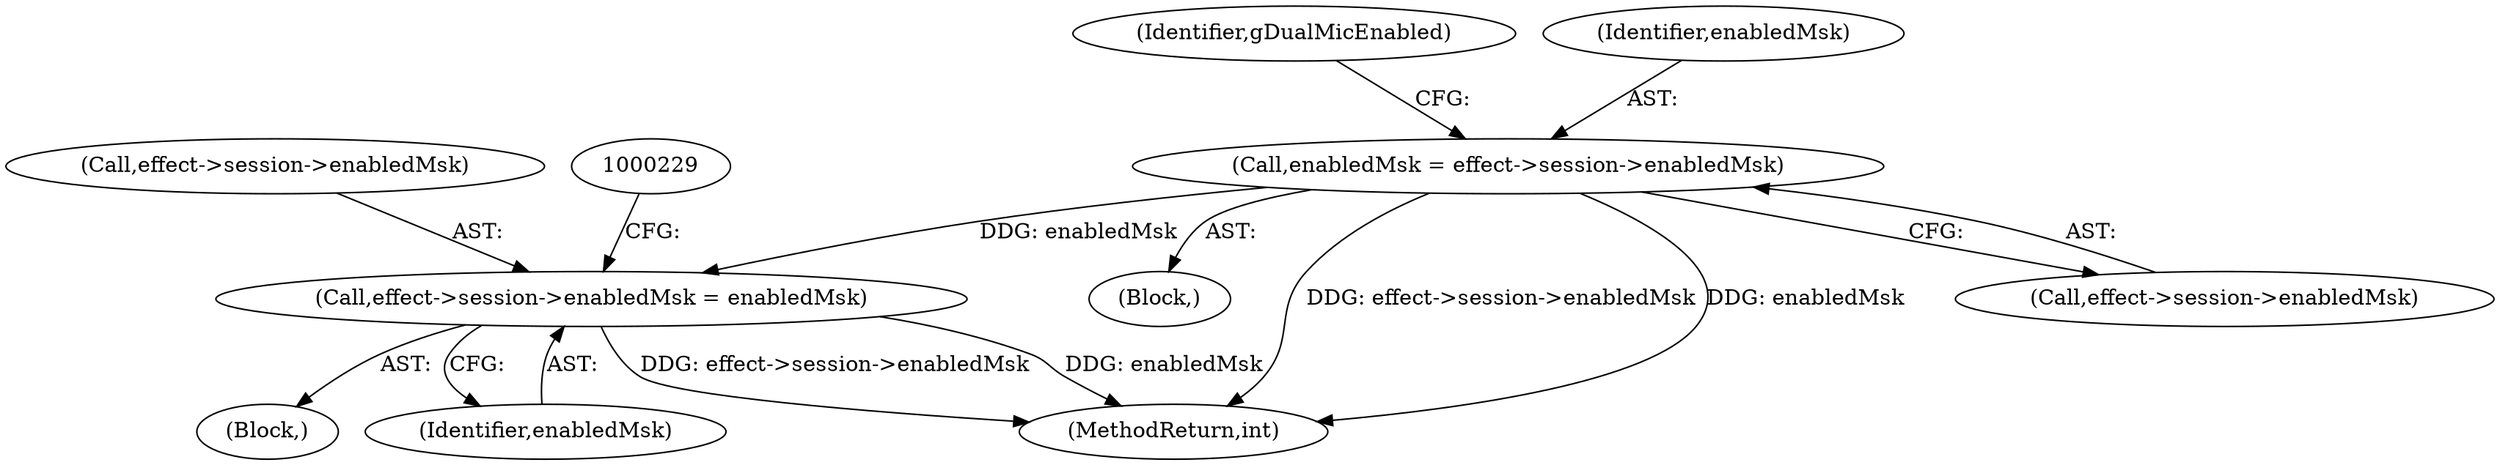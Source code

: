 digraph "0_Android_aeea52da00d210587fb3ed895de3d5f2e0264c88_9@pointer" {
"1000186" [label="(Call,enabledMsk = effect->session->enabledMsk)"];
"1000218" [label="(Call,effect->session->enabledMsk = enabledMsk)"];
"1000217" [label="(Block,)"];
"1000194" [label="(Identifier,gDualMicEnabled)"];
"1000159" [label="(Block,)"];
"1000218" [label="(Call,effect->session->enabledMsk = enabledMsk)"];
"1000224" [label="(Identifier,enabledMsk)"];
"1000219" [label="(Call,effect->session->enabledMsk)"];
"1001295" [label="(MethodReturn,int)"];
"1000187" [label="(Identifier,enabledMsk)"];
"1000188" [label="(Call,effect->session->enabledMsk)"];
"1000186" [label="(Call,enabledMsk = effect->session->enabledMsk)"];
"1000186" -> "1000159"  [label="AST: "];
"1000186" -> "1000188"  [label="CFG: "];
"1000187" -> "1000186"  [label="AST: "];
"1000188" -> "1000186"  [label="AST: "];
"1000194" -> "1000186"  [label="CFG: "];
"1000186" -> "1001295"  [label="DDG: effect->session->enabledMsk"];
"1000186" -> "1001295"  [label="DDG: enabledMsk"];
"1000186" -> "1000218"  [label="DDG: enabledMsk"];
"1000218" -> "1000217"  [label="AST: "];
"1000218" -> "1000224"  [label="CFG: "];
"1000219" -> "1000218"  [label="AST: "];
"1000224" -> "1000218"  [label="AST: "];
"1000229" -> "1000218"  [label="CFG: "];
"1000218" -> "1001295"  [label="DDG: effect->session->enabledMsk"];
"1000218" -> "1001295"  [label="DDG: enabledMsk"];
}
